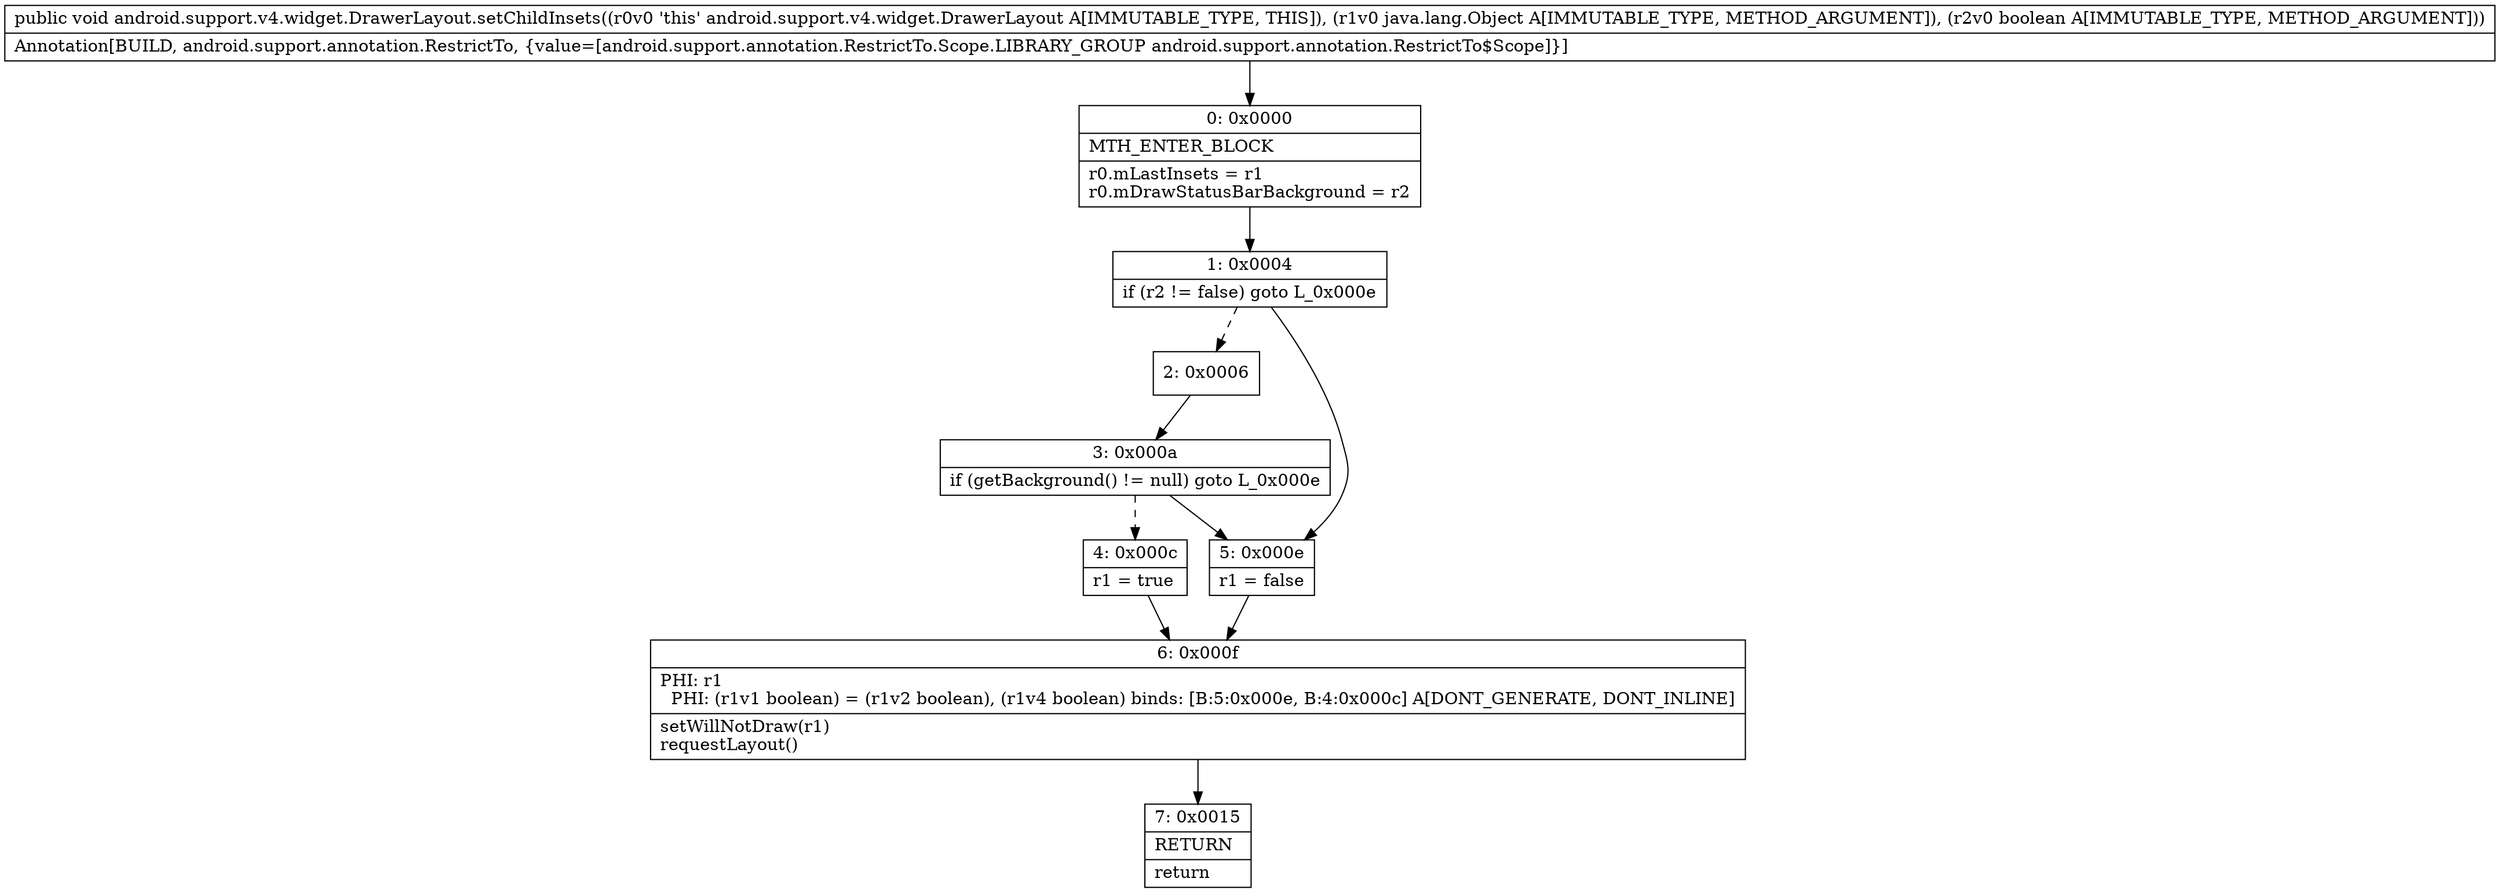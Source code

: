 digraph "CFG forandroid.support.v4.widget.DrawerLayout.setChildInsets(Ljava\/lang\/Object;Z)V" {
Node_0 [shape=record,label="{0\:\ 0x0000|MTH_ENTER_BLOCK\l|r0.mLastInsets = r1\lr0.mDrawStatusBarBackground = r2\l}"];
Node_1 [shape=record,label="{1\:\ 0x0004|if (r2 != false) goto L_0x000e\l}"];
Node_2 [shape=record,label="{2\:\ 0x0006}"];
Node_3 [shape=record,label="{3\:\ 0x000a|if (getBackground() != null) goto L_0x000e\l}"];
Node_4 [shape=record,label="{4\:\ 0x000c|r1 = true\l}"];
Node_5 [shape=record,label="{5\:\ 0x000e|r1 = false\l}"];
Node_6 [shape=record,label="{6\:\ 0x000f|PHI: r1 \l  PHI: (r1v1 boolean) = (r1v2 boolean), (r1v4 boolean) binds: [B:5:0x000e, B:4:0x000c] A[DONT_GENERATE, DONT_INLINE]\l|setWillNotDraw(r1)\lrequestLayout()\l}"];
Node_7 [shape=record,label="{7\:\ 0x0015|RETURN\l|return\l}"];
MethodNode[shape=record,label="{public void android.support.v4.widget.DrawerLayout.setChildInsets((r0v0 'this' android.support.v4.widget.DrawerLayout A[IMMUTABLE_TYPE, THIS]), (r1v0 java.lang.Object A[IMMUTABLE_TYPE, METHOD_ARGUMENT]), (r2v0 boolean A[IMMUTABLE_TYPE, METHOD_ARGUMENT]))  | Annotation[BUILD, android.support.annotation.RestrictTo, \{value=[android.support.annotation.RestrictTo.Scope.LIBRARY_GROUP android.support.annotation.RestrictTo$Scope]\}]\l}"];
MethodNode -> Node_0;
Node_0 -> Node_1;
Node_1 -> Node_2[style=dashed];
Node_1 -> Node_5;
Node_2 -> Node_3;
Node_3 -> Node_4[style=dashed];
Node_3 -> Node_5;
Node_4 -> Node_6;
Node_5 -> Node_6;
Node_6 -> Node_7;
}

